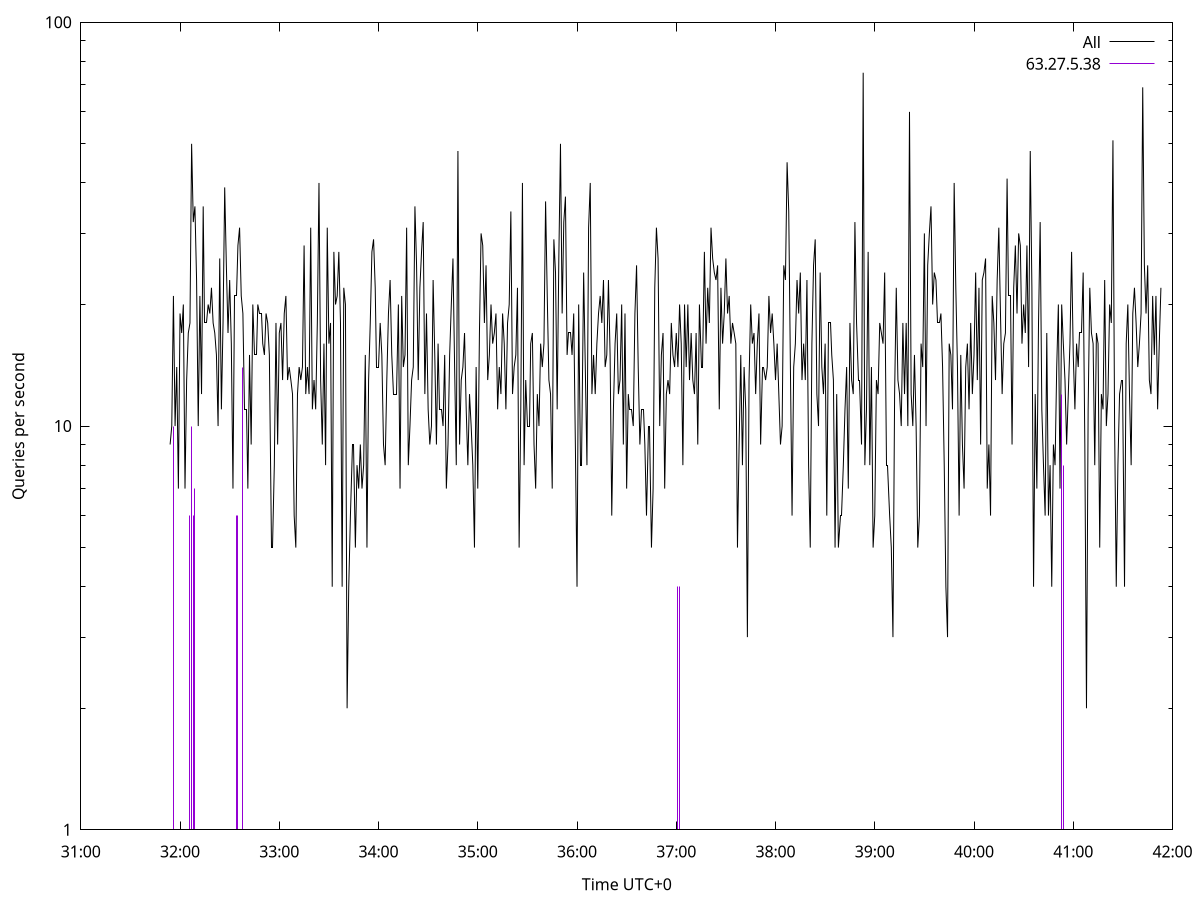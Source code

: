 set terminal pngcairo size 1024,768
set output 'Sun Jan  7 10:31:54 2024.png'
set ylabel 'Queries per second'
set xlabel 'Time UTC+0'
set xdata time
set timefmt "%s"
set log y
plot \
'-' using 1:2 linecolor 0 linetype 2 with lines title 'All', \
'-' using 1:2 linecolor 1 linetype 3 with impulses title "63.27.5.38"
1704598314 9
1704598315 10
1704598316 21
1704598317 10
1704598318 14
1704598319 7
1704598320 19
1704598321 17
1704598322 20
1704598323 7
1704598324 13
1704598325 17
1704598326 18
1704598327 50
1704598328 32
1704598329 35
1704598330 23
1704598331 10
1704598332 21
1704598333 12
1704598334 35
1704598335 18
1704598336 18
1704598337 20
1704598338 19
1704598339 22
1704598340 18
1704598341 17
1704598342 15
1704598343 10
1704598344 26
1704598345 11
1704598346 18
1704598347 39
1704598348 25
1704598349 17
1704598350 23
1704598351 16
1704598352 7
1704598353 21
1704598354 21
1704598355 28
1704598356 31
1704598357 21
1704598358 19
1704598359 11
1704598360 11
1704598361 7
1704598362 15
1704598363 9
1704598364 20
1704598365 15
1704598366 15
1704598367 20
1704598368 19
1704598369 19
1704598370 16
1704598371 15
1704598372 19
1704598373 18
1704598374 15
1704598375 5
1704598376 5
1704598377 8
1704598378 18
1704598379 9
1704598380 17
1704598381 18
1704598382 13
1704598383 19
1704598384 21
1704598385 13
1704598386 14
1704598387 13
1704598388 12
1704598389 6
1704598390 5
1704598391 12
1704598392 14
1704598393 13
1704598394 14
1704598395 28
1704598396 12
1704598397 14
1704598398 12
1704598399 31
1704598400 11
1704598401 13
1704598402 11
1704598403 18
1704598404 40
1704598405 13
1704598406 9
1704598407 16
1704598408 8
1704598409 31
1704598410 16
1704598411 18
1704598412 4
1704598413 27
1704598414 20
1704598415 21
1704598416 27
1704598417 18
1704598418 4
1704598419 22
1704598420 20
1704598421 2
1704598422 4
1704598423 6
1704598424 9
1704598425 9
1704598426 5
1704598427 8
1704598428 7
1704598429 9
1704598430 7
1704598431 8
1704598432 15
1704598433 5
1704598434 13
1704598435 18
1704598436 27
1704598437 29
1704598438 22
1704598439 14
1704598440 14
1704598441 18
1704598442 15
1704598443 9
1704598444 8
1704598445 13
1704598446 19
1704598447 23
1704598448 15
1704598449 12
1704598450 12
1704598451 12
1704598452 20
1704598453 7
1704598454 21
1704598455 14
1704598456 15
1704598457 31
1704598458 8
1704598459 10
1704598460 13
1704598461 14
1704598462 35
1704598463 25
1704598464 13
1704598465 22
1704598466 27
1704598467 32
1704598468 12
1704598469 19
1704598470 11
1704598471 9
1704598472 10
1704598473 23
1704598474 15
1704598475 9
1704598476 16
1704598477 11
1704598478 11
1704598479 10
1704598480 15
1704598481 7
1704598482 9
1704598483 15
1704598484 20
1704598485 26
1704598486 14
1704598487 8
1704598488 48
1704598489 9
1704598490 13
1704598491 14
1704598492 17
1704598493 11
1704598494 8
1704598495 12
1704598496 10
1704598497 8
1704598498 5
1704598499 14
1704598500 7
1704598501 17
1704598502 30
1704598503 28
1704598504 18
1704598505 25
1704598506 13
1704598507 15
1704598508 20
1704598509 16
1704598510 17
1704598511 19
1704598512 11
1704598513 14
1704598514 12
1704598515 19
1704598516 16
1704598517 11
1704598518 18
1704598519 20
1704598520 34
1704598521 12
1704598522 14
1704598523 15
1704598524 22
1704598525 5
1704598526 11
1704598527 40
1704598528 8
1704598529 13
1704598530 10
1704598531 10
1704598532 16
1704598533 17
1704598534 9
1704598535 7
1704598536 12
1704598537 10
1704598538 16
1704598539 14
1704598540 16
1704598541 36
1704598542 21
1704598543 13
1704598544 12
1704598545 7
1704598546 29
1704598547 24
1704598548 11
1704598549 26
1704598550 50
1704598551 19
1704598552 32
1704598553 37
1704598554 15
1704598555 17
1704598556 17
1704598557 15
1704598558 19
1704598559 9
1704598560 4
1704598561 20
1704598562 8
1704598563 8
1704598564 24
1704598565 14
1704598566 8
1704598567 31
1704598568 40
1704598569 12
1704598570 15
1704598571 12
1704598572 16
1704598573 19
1704598574 21
1704598575 18
1704598576 23
1704598577 14
1704598578 15
1704598579 23
1704598580 15
1704598581 6
1704598582 11
1704598583 16
1704598584 19
1704598585 12
1704598586 13
1704598587 20
1704598588 9
1704598589 19
1704598590 7
1704598591 12
1704598592 11
1704598593 11
1704598594 10
1704598595 19
1704598596 25
1704598597 14
1704598598 9
1704598599 11
1704598600 11
1704598601 9
1704598602 6
1704598603 10
1704598604 10
1704598605 5
1704598606 7
1704598607 22
1704598608 31
1704598609 26
1704598610 10
1704598611 15
1704598612 17
1704598613 7
1704598614 12
1704598615 13
1704598616 12
1704598617 18
1704598618 15
1704598619 14
1704598620 17
1704598621 14
1704598622 20
1704598623 16
1704598624 8
1704598625 20
1704598626 14
1704598627 20
1704598628 13
1704598629 17
1704598630 13
1704598631 12
1704598632 17
1704598633 9
1704598634 20
1704598635 14
1704598636 14
1704598637 27
1704598638 16
1704598639 22
1704598640 18
1704598641 31
1704598642 26
1704598643 24
1704598644 23
1704598645 25
1704598646 11
1704598647 22
1704598648 16
1704598649 19
1704598650 26
1704598651 19
1704598652 21
1704598653 16
1704598654 18
1704598655 17
1704598656 16
1704598657 5
1704598658 9
1704598659 15
1704598660 8
1704598661 14
1704598662 11
1704598663 3
1704598664 13
1704598665 20
1704598666 16
1704598667 17
1704598668 12
1704598669 16
1704598670 19
1704598671 9
1704598672 14
1704598673 14
1704598674 13
1704598675 14
1704598676 21
1704598677 17
1704598678 19
1704598679 16
1704598680 13
1704598681 16
1704598682 12
1704598683 9
1704598684 10
1704598685 25
1704598686 23
1704598687 45
1704598688 34
1704598689 14
1704598690 6
1704598691 14
1704598692 16
1704598693 23
1704598694 19
1704598695 24
1704598696 13
1704598697 16
1704598698 13
1704598699 23
1704598700 8
1704598701 5
1704598702 16
1704598703 25
1704598704 29
1704598705 12
1704598706 10
1704598707 24
1704598708 14
1704598709 12
1704598710 16
1704598711 6
1704598712 18
1704598713 18
1704598714 15
1704598715 13
1704598716 5
1704598717 12
1704598718 5
1704598719 6
1704598720 6
1704598721 8
1704598722 11
1704598723 14
1704598724 7
1704598725 18
1704598726 13
1704598727 12
1704598728 32
1704598729 18
1704598730 13
1704598731 13
1704598732 9
1704598733 75
1704598734 8
1704598735 11
1704598736 27
1704598737 8
1704598738 14
1704598739 5
1704598740 6
1704598741 13
1704598742 12
1704598743 18
1704598744 17
1704598745 16
1704598746 24
1704598747 8
1704598748 8
1704598749 6
1704598750 5
1704598751 3
1704598752 12
1704598753 22
1704598754 13
1704598755 12
1704598756 10
1704598757 18
1704598758 12
1704598759 18
1704598760 10
1704598761 60
1704598762 12
1704598763 10
1704598764 15
1704598765 10
1704598766 5
1704598767 6
1704598768 16
1704598769 14
1704598770 30
1704598771 10
1704598772 25
1704598773 30
1704598774 35
1704598775 20
1704598776 24
1704598777 23
1704598778 18
1704598779 18
1704598780 19
1704598781 14
1704598782 8
1704598783 4
1704598784 3
1704598785 16
1704598786 15
1704598787 11
1704598788 40
1704598789 22
1704598790 14
1704598791 6
1704598792 15
1704598793 9
1704598794 7
1704598795 14
1704598796 16
1704598797 11
1704598798 18
1704598799 12
1704598800 15
1704598801 24
1704598802 13
1704598803 22
1704598804 9
1704598805 23
1704598806 24
1704598807 26
1704598808 7
1704598809 9
1704598810 6
1704598811 21
1704598812 18
1704598813 13
1704598814 23
1704598815 31
1704598816 19
1704598817 12
1704598818 16
1704598819 17
1704598820 41
1704598821 21
1704598822 21
1704598823 9
1704598824 22
1704598825 28
1704598826 19
1704598827 30
1704598828 28
1704598829 16
1704598830 20
1704598831 17
1704598832 28
1704598833 14
1704598834 48
1704598835 22
1704598836 4
1704598837 12
1704598838 7
1704598839 18
1704598840 32
1704598841 11
1704598842 8
1704598843 6
1704598844 17
1704598845 6
1704598846 8
1704598847 4
1704598848 9
1704598849 8
1704598850 14
1704598851 20
1704598852 7
1704598853 20
1704598854 16
1704598855 13
1704598856 9
1704598857 12
1704598858 16
1704598859 27
1704598860 15
1704598861 11
1704598862 16
1704598863 14
1704598864 17
1704598865 17
1704598866 24
1704598867 9
1704598868 2
1704598869 11
1704598870 22
1704598871 17
1704598872 16
1704598873 8
1704598874 17
1704598875 16
1704598876 5
1704598877 12
1704598878 11
1704598879 23
1704598880 10
1704598881 12
1704598882 20
1704598883 18
1704598884 51
1704598885 10
1704598886 4
1704598887 8
1704598888 12
1704598889 13
1704598890 13
1704598891 4
1704598892 16
1704598893 20
1704598894 12
1704598895 8
1704598896 19
1704598897 22
1704598898 18
1704598899 14
1704598900 16
1704598901 19
1704598902 69
1704598903 25
1704598904 19
1704598905 25
1704598906 13
1704598907 12
1704598908 21
1704598909 15
1704598910 21
1704598911 11
1704598912 16
1704598913 22

e
1704598316 10
1704598326 6
1704598327 10
1704598328 6
1704598329 7
1704598354 6
1704598355 6
1704598358 14
1704598621 4
1704598622 4
1704598853 12
1704598854 8

e
